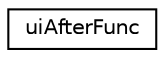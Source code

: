 digraph G
{
  edge [fontname="Helvetica",fontsize="10",labelfontname="Helvetica",labelfontsize="10"];
  node [fontname="Helvetica",fontsize="10",shape=record];
  rankdir=LR;
  Node1 [label="uiAfterFunc",height=0.2,width=0.4,color="black", fillcolor="white", style="filled",URL="$da/dfb/structuiAfterFunc.html"];
}
